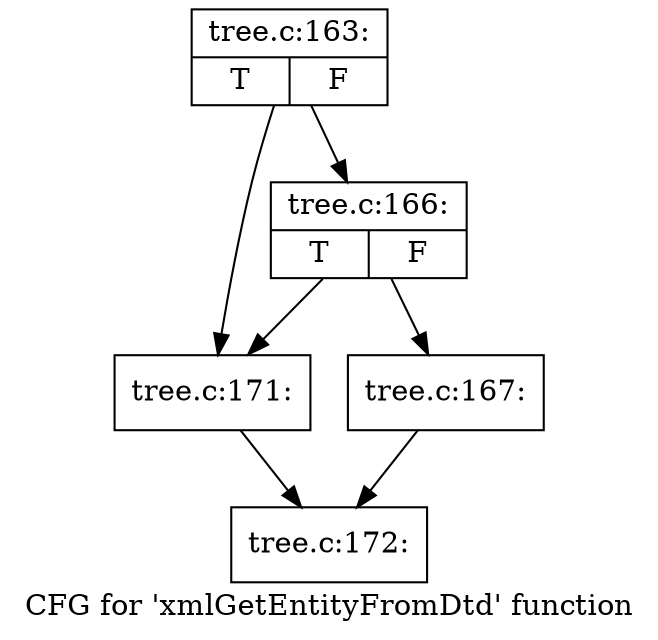digraph "CFG for 'xmlGetEntityFromDtd' function" {
	label="CFG for 'xmlGetEntityFromDtd' function";

	Node0x4832290 [shape=record,label="{tree.c:163:|{<s0>T|<s1>F}}"];
	Node0x4832290 -> Node0x4833190;
	Node0x4832290 -> Node0x4833140;
	Node0x4833190 [shape=record,label="{tree.c:166:|{<s0>T|<s1>F}}"];
	Node0x4833190 -> Node0x48330f0;
	Node0x4833190 -> Node0x4833140;
	Node0x48330f0 [shape=record,label="{tree.c:167:}"];
	Node0x48330f0 -> Node0x482bfa0;
	Node0x4833140 [shape=record,label="{tree.c:171:}"];
	Node0x4833140 -> Node0x482bfa0;
	Node0x482bfa0 [shape=record,label="{tree.c:172:}"];
}
